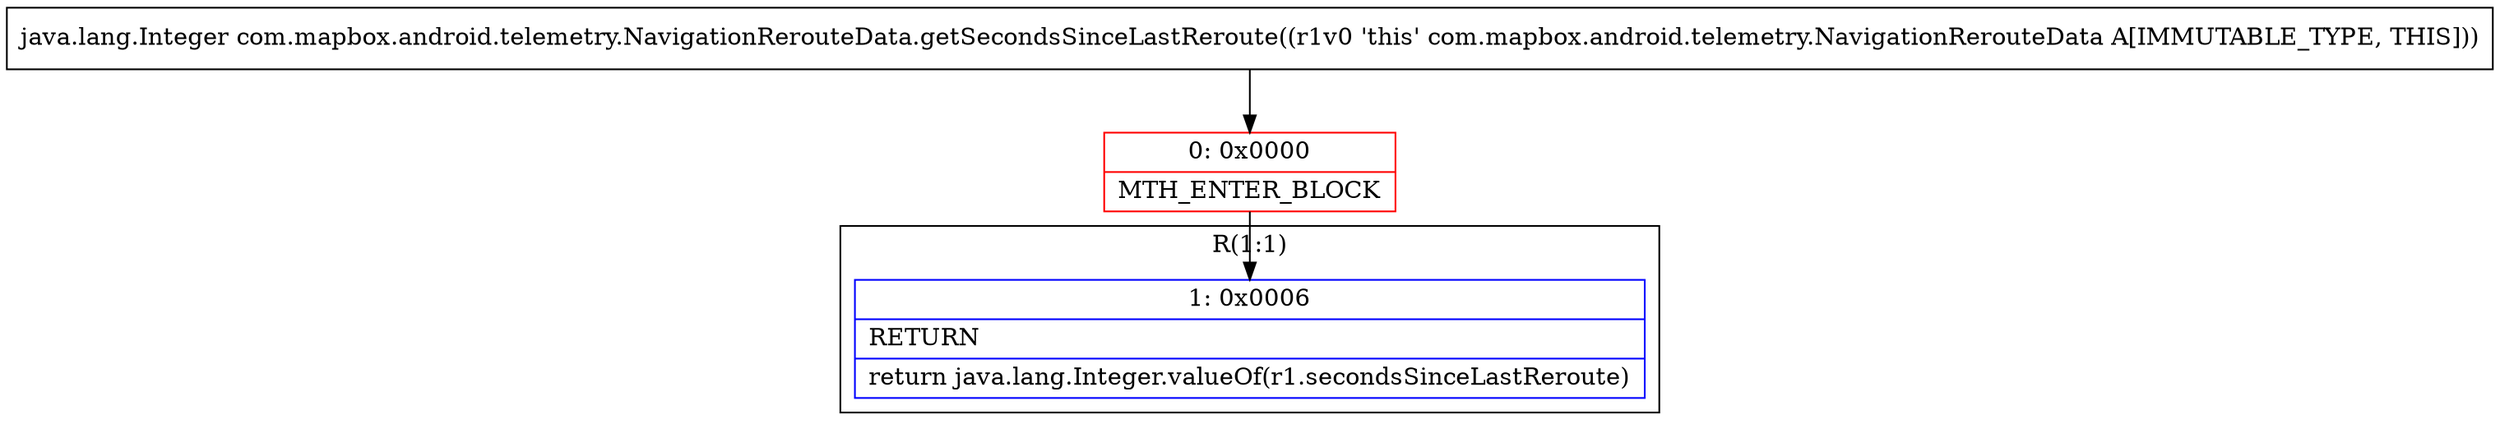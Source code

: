 digraph "CFG forcom.mapbox.android.telemetry.NavigationRerouteData.getSecondsSinceLastReroute()Ljava\/lang\/Integer;" {
subgraph cluster_Region_2112930424 {
label = "R(1:1)";
node [shape=record,color=blue];
Node_1 [shape=record,label="{1\:\ 0x0006|RETURN\l|return java.lang.Integer.valueOf(r1.secondsSinceLastReroute)\l}"];
}
Node_0 [shape=record,color=red,label="{0\:\ 0x0000|MTH_ENTER_BLOCK\l}"];
MethodNode[shape=record,label="{java.lang.Integer com.mapbox.android.telemetry.NavigationRerouteData.getSecondsSinceLastReroute((r1v0 'this' com.mapbox.android.telemetry.NavigationRerouteData A[IMMUTABLE_TYPE, THIS])) }"];
MethodNode -> Node_0;
Node_0 -> Node_1;
}

